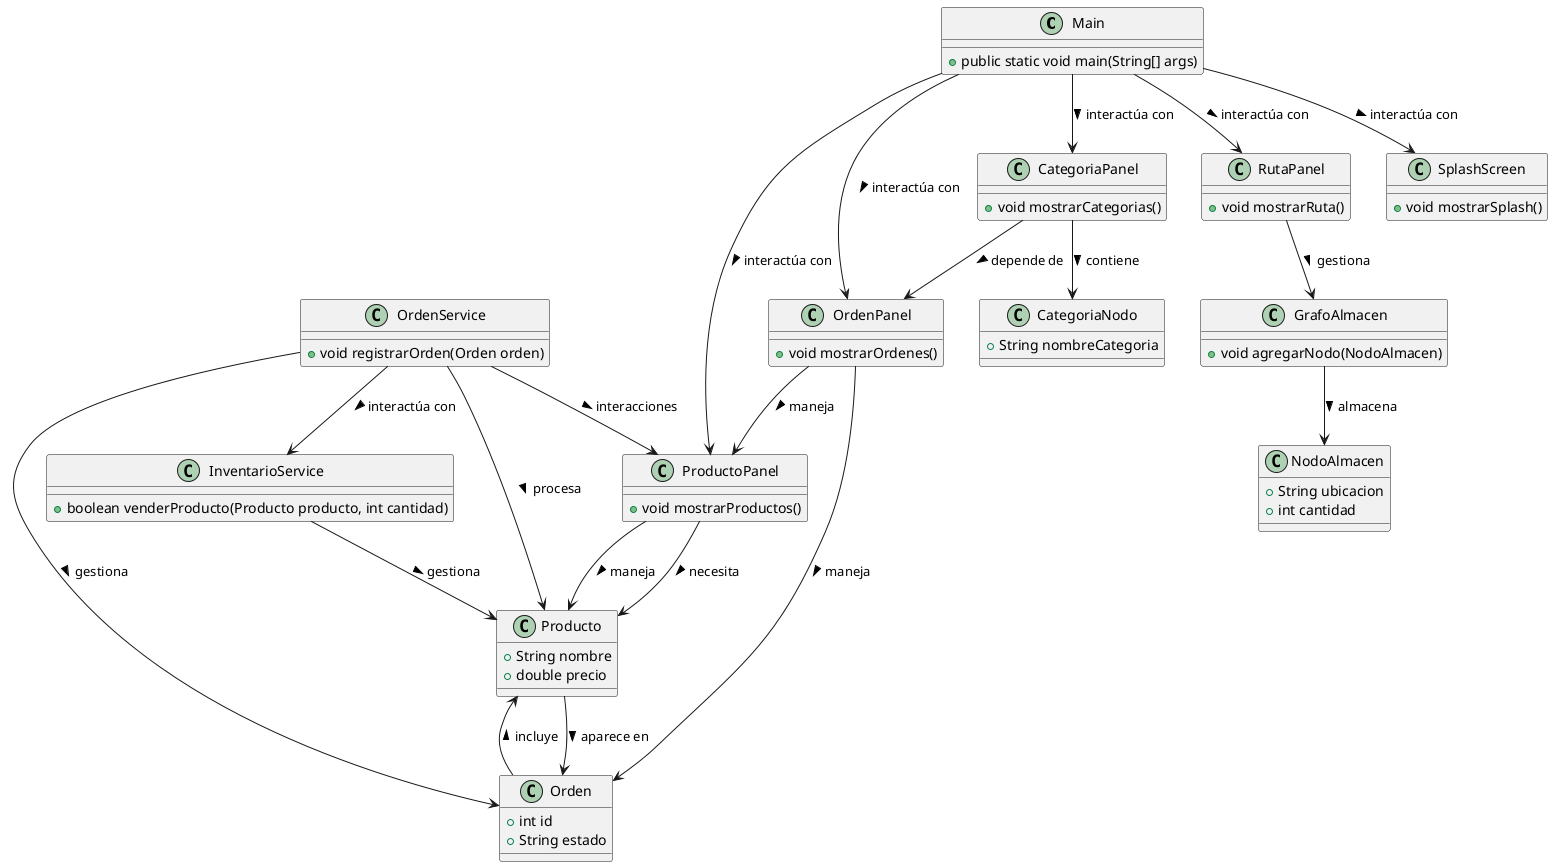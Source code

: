 @startuml diagrama.puml
!define RECTANGLE class

' Definición de las clases principales
class Main {
    +public static void main(String[] args)
}

class CategoriaPanel {
    +void mostrarCategorias()
}

class OrdenPanel {
    +void mostrarOrdenes()
}

class ProductoPanel {
    +void mostrarProductos()
}

class RutaPanel {
    +void mostrarRuta()
}

class SplashScreen {
    +void mostrarSplash()
}

class Producto {
    +String nombre
    +double precio
}

class Orden {
    +int id
    +String estado
}

class CategoriaNodo {
    +String nombreCategoria
}

class NodoAlmacen {
    +String ubicacion
    +int cantidad
}

class GrafoAlmacen {
    +void agregarNodo(NodoAlmacen)
}

class InventarioService {
    +boolean venderProducto(Producto producto, int cantidad)
}

class OrdenService {
    +void registrarOrden(Orden orden)
}

' Relaciones entre las clases
Main --> CategoriaPanel : interactúa con >
Main --> OrdenPanel : interactúa con >
Main --> ProductoPanel : interactúa con >
Main --> RutaPanel : interactúa con >
Main --> SplashScreen : interactúa con >

CategoriaPanel --> CategoriaNodo : contiene >
OrdenPanel --> Orden : maneja >
ProductoPanel --> Producto : maneja >
RutaPanel --> GrafoAlmacen : gestiona >
Producto --> Orden : aparece en >
Orden --> Producto : incluye >
InventarioService --> Producto : gestiona >
OrdenService --> Orden : gestiona >

' Relaciones de agregación y asociación entre clases
CategoriaPanel --> OrdenPanel : depende de >
OrdenPanel --> ProductoPanel : maneja >
OrdenService --> ProductoPanel : interacciones >
GrafoAlmacen --> NodoAlmacen : almacena >
OrdenService --> InventarioService : interactúa con >

' Relaciones de dependencia
ProductoPanel -down-> Producto : necesita >
OrdenService -down-> Producto : procesa >

' Herencia si aplica (si hubiera alguna)
@enduml
